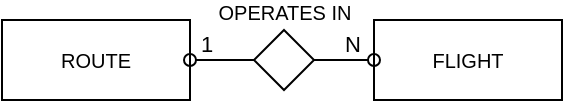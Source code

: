 <mxfile version="26.2.2">
  <diagram name="Pàgina-1" id="oy8qX8HP7gqxA2Tt80Pt">
    <mxGraphModel dx="575" dy="574" grid="1" gridSize="5" guides="1" tooltips="1" connect="1" arrows="1" fold="1" page="1" pageScale="1" pageWidth="827" pageHeight="1169" math="0" shadow="0">
      <root>
        <mxCell id="0" />
        <mxCell id="1" parent="0" />
        <mxCell id="RuAcS0BkeenV3SlfDcj3-12" value="ROUTE" style="whiteSpace=wrap;html=1;align=center;fontSize=10;" parent="1" vertex="1">
          <mxGeometry x="94" y="155" width="94" height="40" as="geometry" />
        </mxCell>
        <mxCell id="RuAcS0BkeenV3SlfDcj3-28" value="FLIGHT" style="whiteSpace=wrap;html=1;align=center;fontSize=10;" parent="1" vertex="1">
          <mxGeometry x="280" y="155" width="94" height="40" as="geometry" />
        </mxCell>
        <mxCell id="RuAcS0BkeenV3SlfDcj3-30" style="edgeStyle=orthogonalEdgeStyle;rounded=0;orthogonalLoop=1;jettySize=auto;html=1;endArrow=oval;endFill=0;" parent="1" source="RuAcS0BkeenV3SlfDcj3-29" target="RuAcS0BkeenV3SlfDcj3-12" edge="1">
          <mxGeometry relative="1" as="geometry" />
        </mxCell>
        <mxCell id="jBT95FDjYHQ6EW9C_Phd-11" value="1" style="edgeLabel;html=1;align=center;verticalAlign=bottom;resizable=0;points=[];labelPosition=center;verticalLabelPosition=top;labelBackgroundColor=none;" parent="RuAcS0BkeenV3SlfDcj3-30" vertex="1" connectable="0">
          <mxGeometry x="-0.513" y="-1" relative="1" as="geometry">
            <mxPoint x="-13" y="1" as="offset" />
          </mxGeometry>
        </mxCell>
        <mxCell id="RuAcS0BkeenV3SlfDcj3-31" style="edgeStyle=orthogonalEdgeStyle;rounded=0;orthogonalLoop=1;jettySize=auto;html=1;endArrow=oval;endFill=0;entryX=0;entryY=0.5;entryDx=0;entryDy=0;" parent="1" source="RuAcS0BkeenV3SlfDcj3-29" target="RuAcS0BkeenV3SlfDcj3-28" edge="1">
          <mxGeometry relative="1" as="geometry">
            <mxPoint x="447.86" y="415" as="targetPoint" />
          </mxGeometry>
        </mxCell>
        <mxCell id="jBT95FDjYHQ6EW9C_Phd-12" value="N" style="edgeLabel;html=1;align=center;verticalAlign=bottom;resizable=0;points=[];labelPosition=center;verticalLabelPosition=top;labelBackgroundColor=none;" parent="RuAcS0BkeenV3SlfDcj3-31" vertex="1" connectable="0">
          <mxGeometry x="-0.108" y="1" relative="1" as="geometry">
            <mxPoint x="1" y="-1" as="offset" />
          </mxGeometry>
        </mxCell>
        <mxCell id="RuAcS0BkeenV3SlfDcj3-29" value="&lt;span style=&quot;text-align: left;&quot;&gt;OPERATES IN&lt;/span&gt;" style="shape=rhombus;perimeter=rhombusPerimeter;html=1;align=center;labelPosition=center;verticalLabelPosition=top;verticalAlign=bottom;fontSize=10;" parent="1" vertex="1">
          <mxGeometry x="220" y="160" width="30" height="30" as="geometry" />
        </mxCell>
      </root>
    </mxGraphModel>
  </diagram>
</mxfile>
